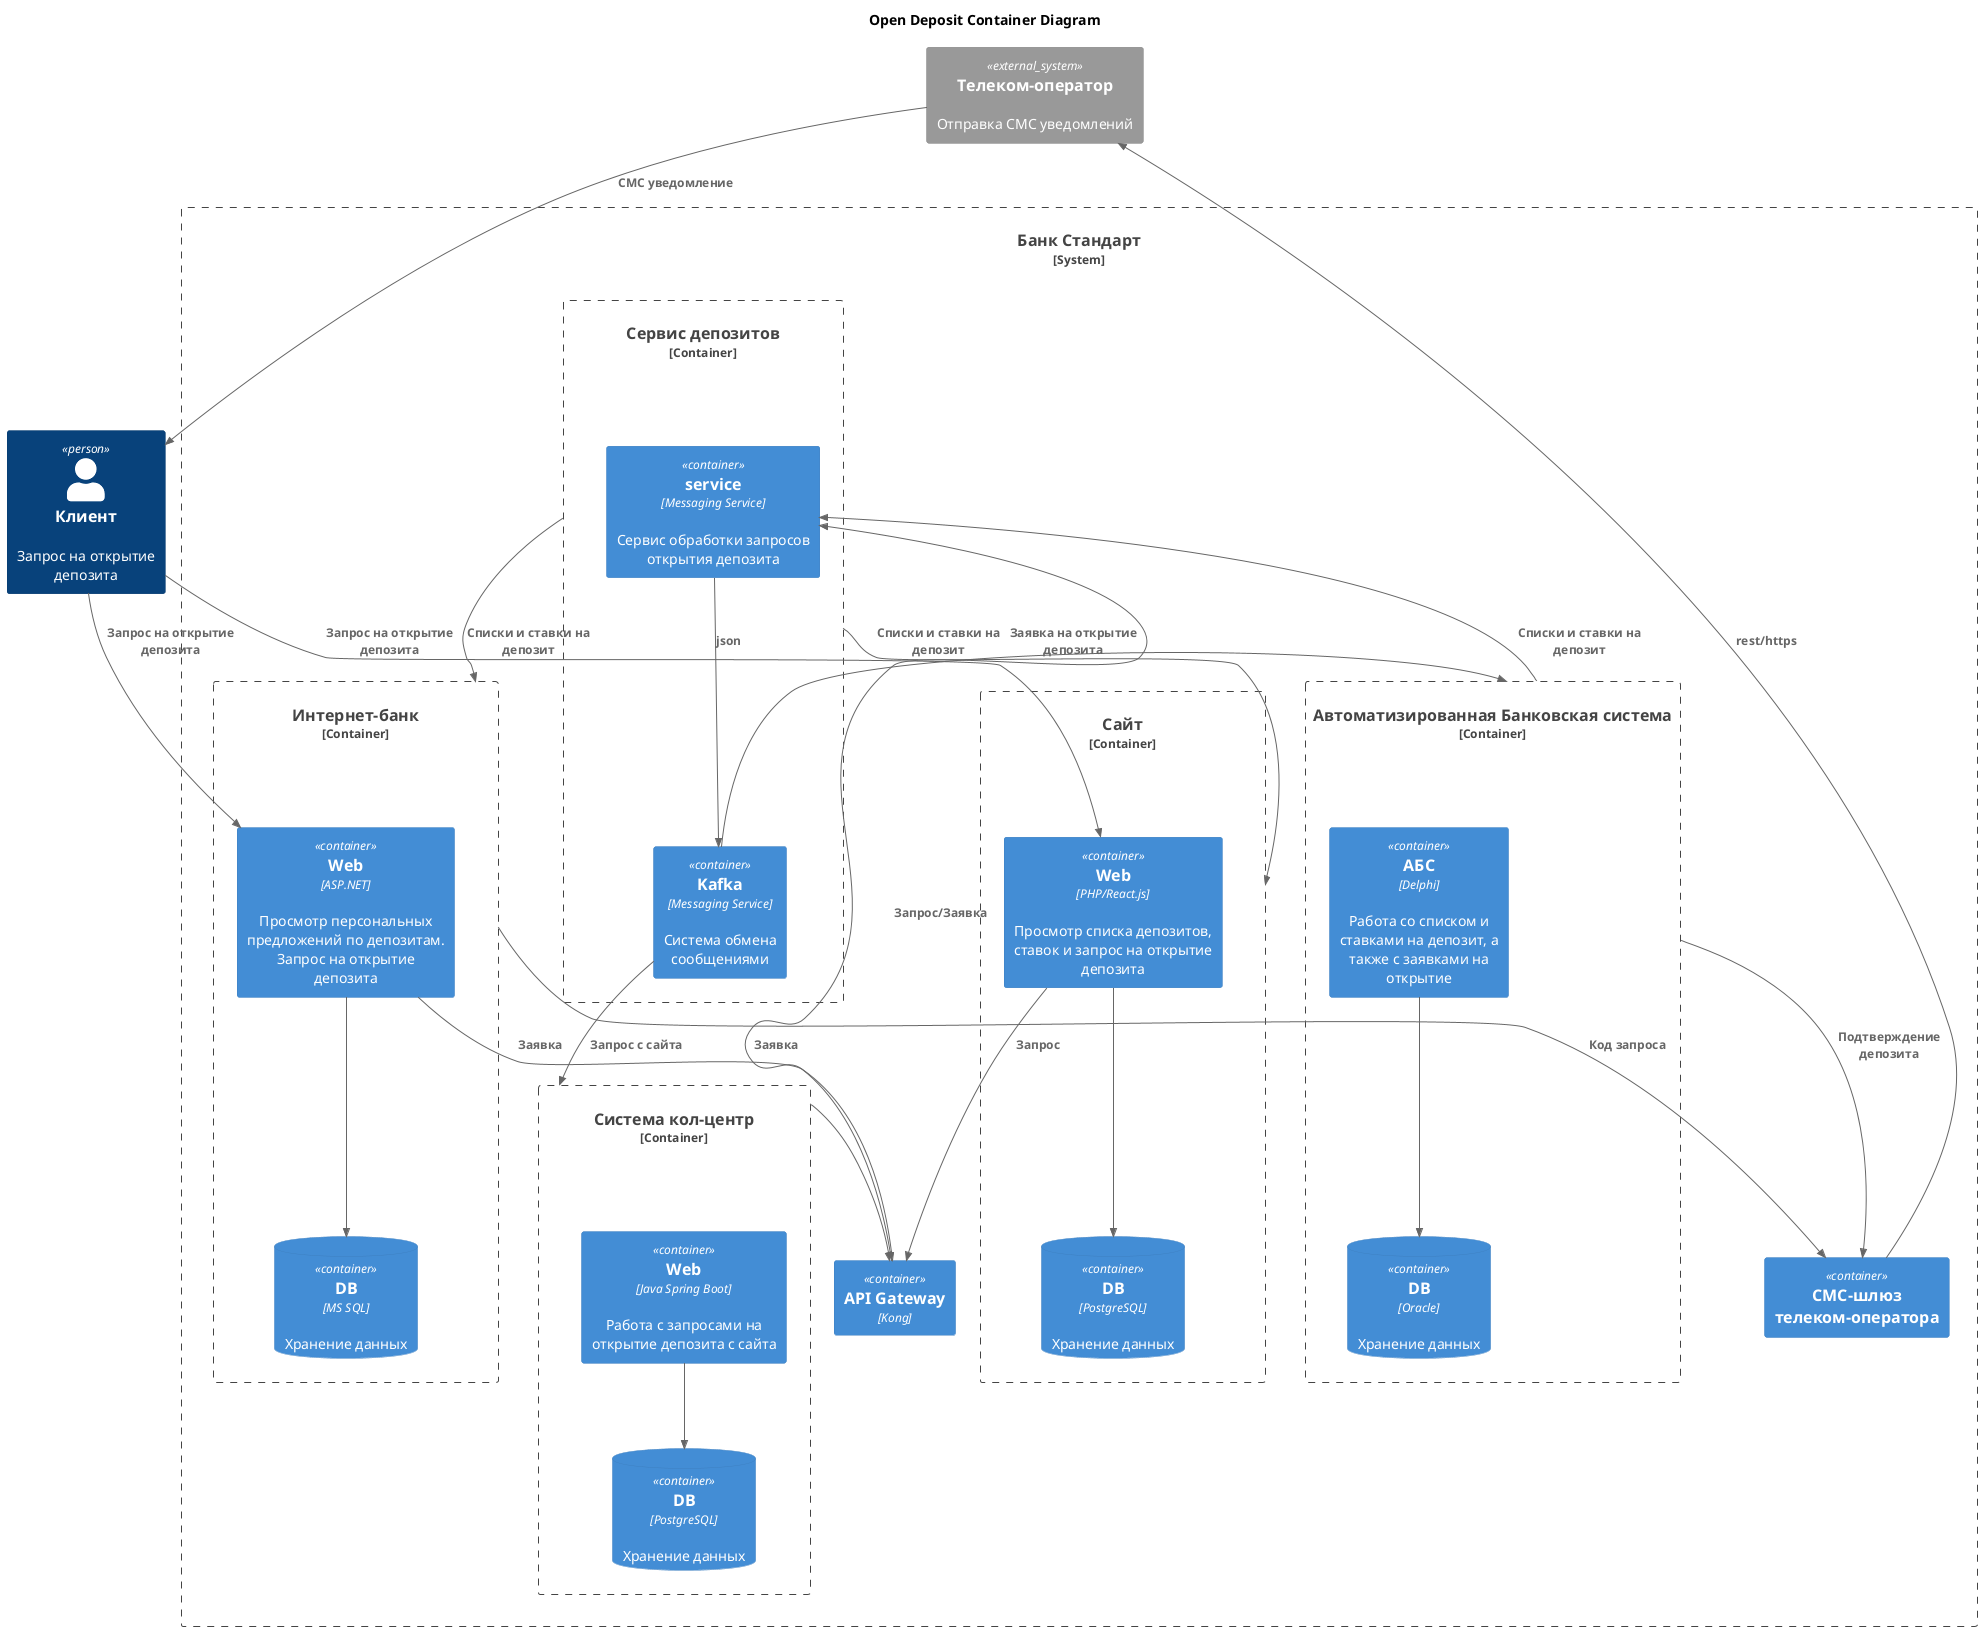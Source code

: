 @startuml

!include <C4/C4_Container>
title Open Deposit Container Diagram
top to bottom direction

Person(User, "Клиент", "Запрос на открытие депозита")
System_Boundary(Bank, "Банк Стандарт") {

   Container(API, "API Gateway", "Kong")
   Container(SMS, "СМС-шлюз телеком-оператора")

   Container_Boundary(Call, "Система кол-центр") {
        Container(Call_UI, "Web", "Java Spring Boot", "Работа с запросами на открытие депозита с сайта")
        ContainerDb(Call_DB, "DB", "PostgreSQL", "Хранение данных")
    }

   Container_Boundary(ABS, "Автоматизированная Банковская система") {
        Container(ABS_UI, "АБС", "Delphi", "Работа со списком и ставками на депозит, а также с заявками на открытие")
        ContainerDb(ABS_DB, "DB", "Oracle", "Хранение данных")
    }

    Container_Boundary(Site, "Сайт") {
        Container(Site_UI, "Web", "PHP/React.js", "Просмотр списка депозитов, ставок и запрос на открытие депозита")
        ContainerDb(Site_DB, "DB", "PostgreSQL", "Хранение данных")
    }

    Container_Boundary(Internet, "Интернет-банк") {
        Container(Inernet_UI, "Web", "ASP.NET", "Просмотр персональных предложений по депозитам. Запрос на открытие депозита")
        ContainerDb(Inernet_DB, "DB", "MS SQL", "Хранение данных")
    }

    Container_Boundary(Deposit, "Сервис депозитов") {
        Container(DepService, "service", "Messaging Service", "Сервис обработки запросов открытия депозита")
        Container(Kafka, "Kafka", "Messaging Service", "Система обмена сообщениями")
    }
}

System_Ext(Telecom, "Телеком-оператор", "Отправка CMC уведомлений")

Rel(User, Site_UI, "Запрос на открытие депозита")
Rel(User, Inernet_UI, "Запрос на открытие депозита")
Rel(Site_UI, API, "Запрос")
Rel(Inernet_UI, API, "Заявка")
Rel(API, DepService, "Запрос/Заявка")
Rel(DepService, Kafka, "json")
Rel(Internet, SMS, "Код запроса")
Rel(ABS, SMS, "Подтверждение депозита")
Rel(ABS, DepService, "Списки и ставки на депозит")
Rel(Deposit, Site, "Списки и ставки на депозит")
Rel(Deposit, Internet, "Списки и ставки на депозит")
Rel(SMS, Telecom, "rest/https")
Rel(Kafka, ABS, "Заявка на открытие депозита")
Rel(Kafka, Call, "Запрос с сайта")
Rel(Call, API, "Заявка")
Rel(Telecom, User, "СМС уведомление ")

Rel(Call_UI, Call_DB, "")
Rel(ABS_UI, ABS_DB, "")
Rel(Site_UI, Site_DB, "")
Rel(Inernet_UI, Inernet_DB, "")

@enduml